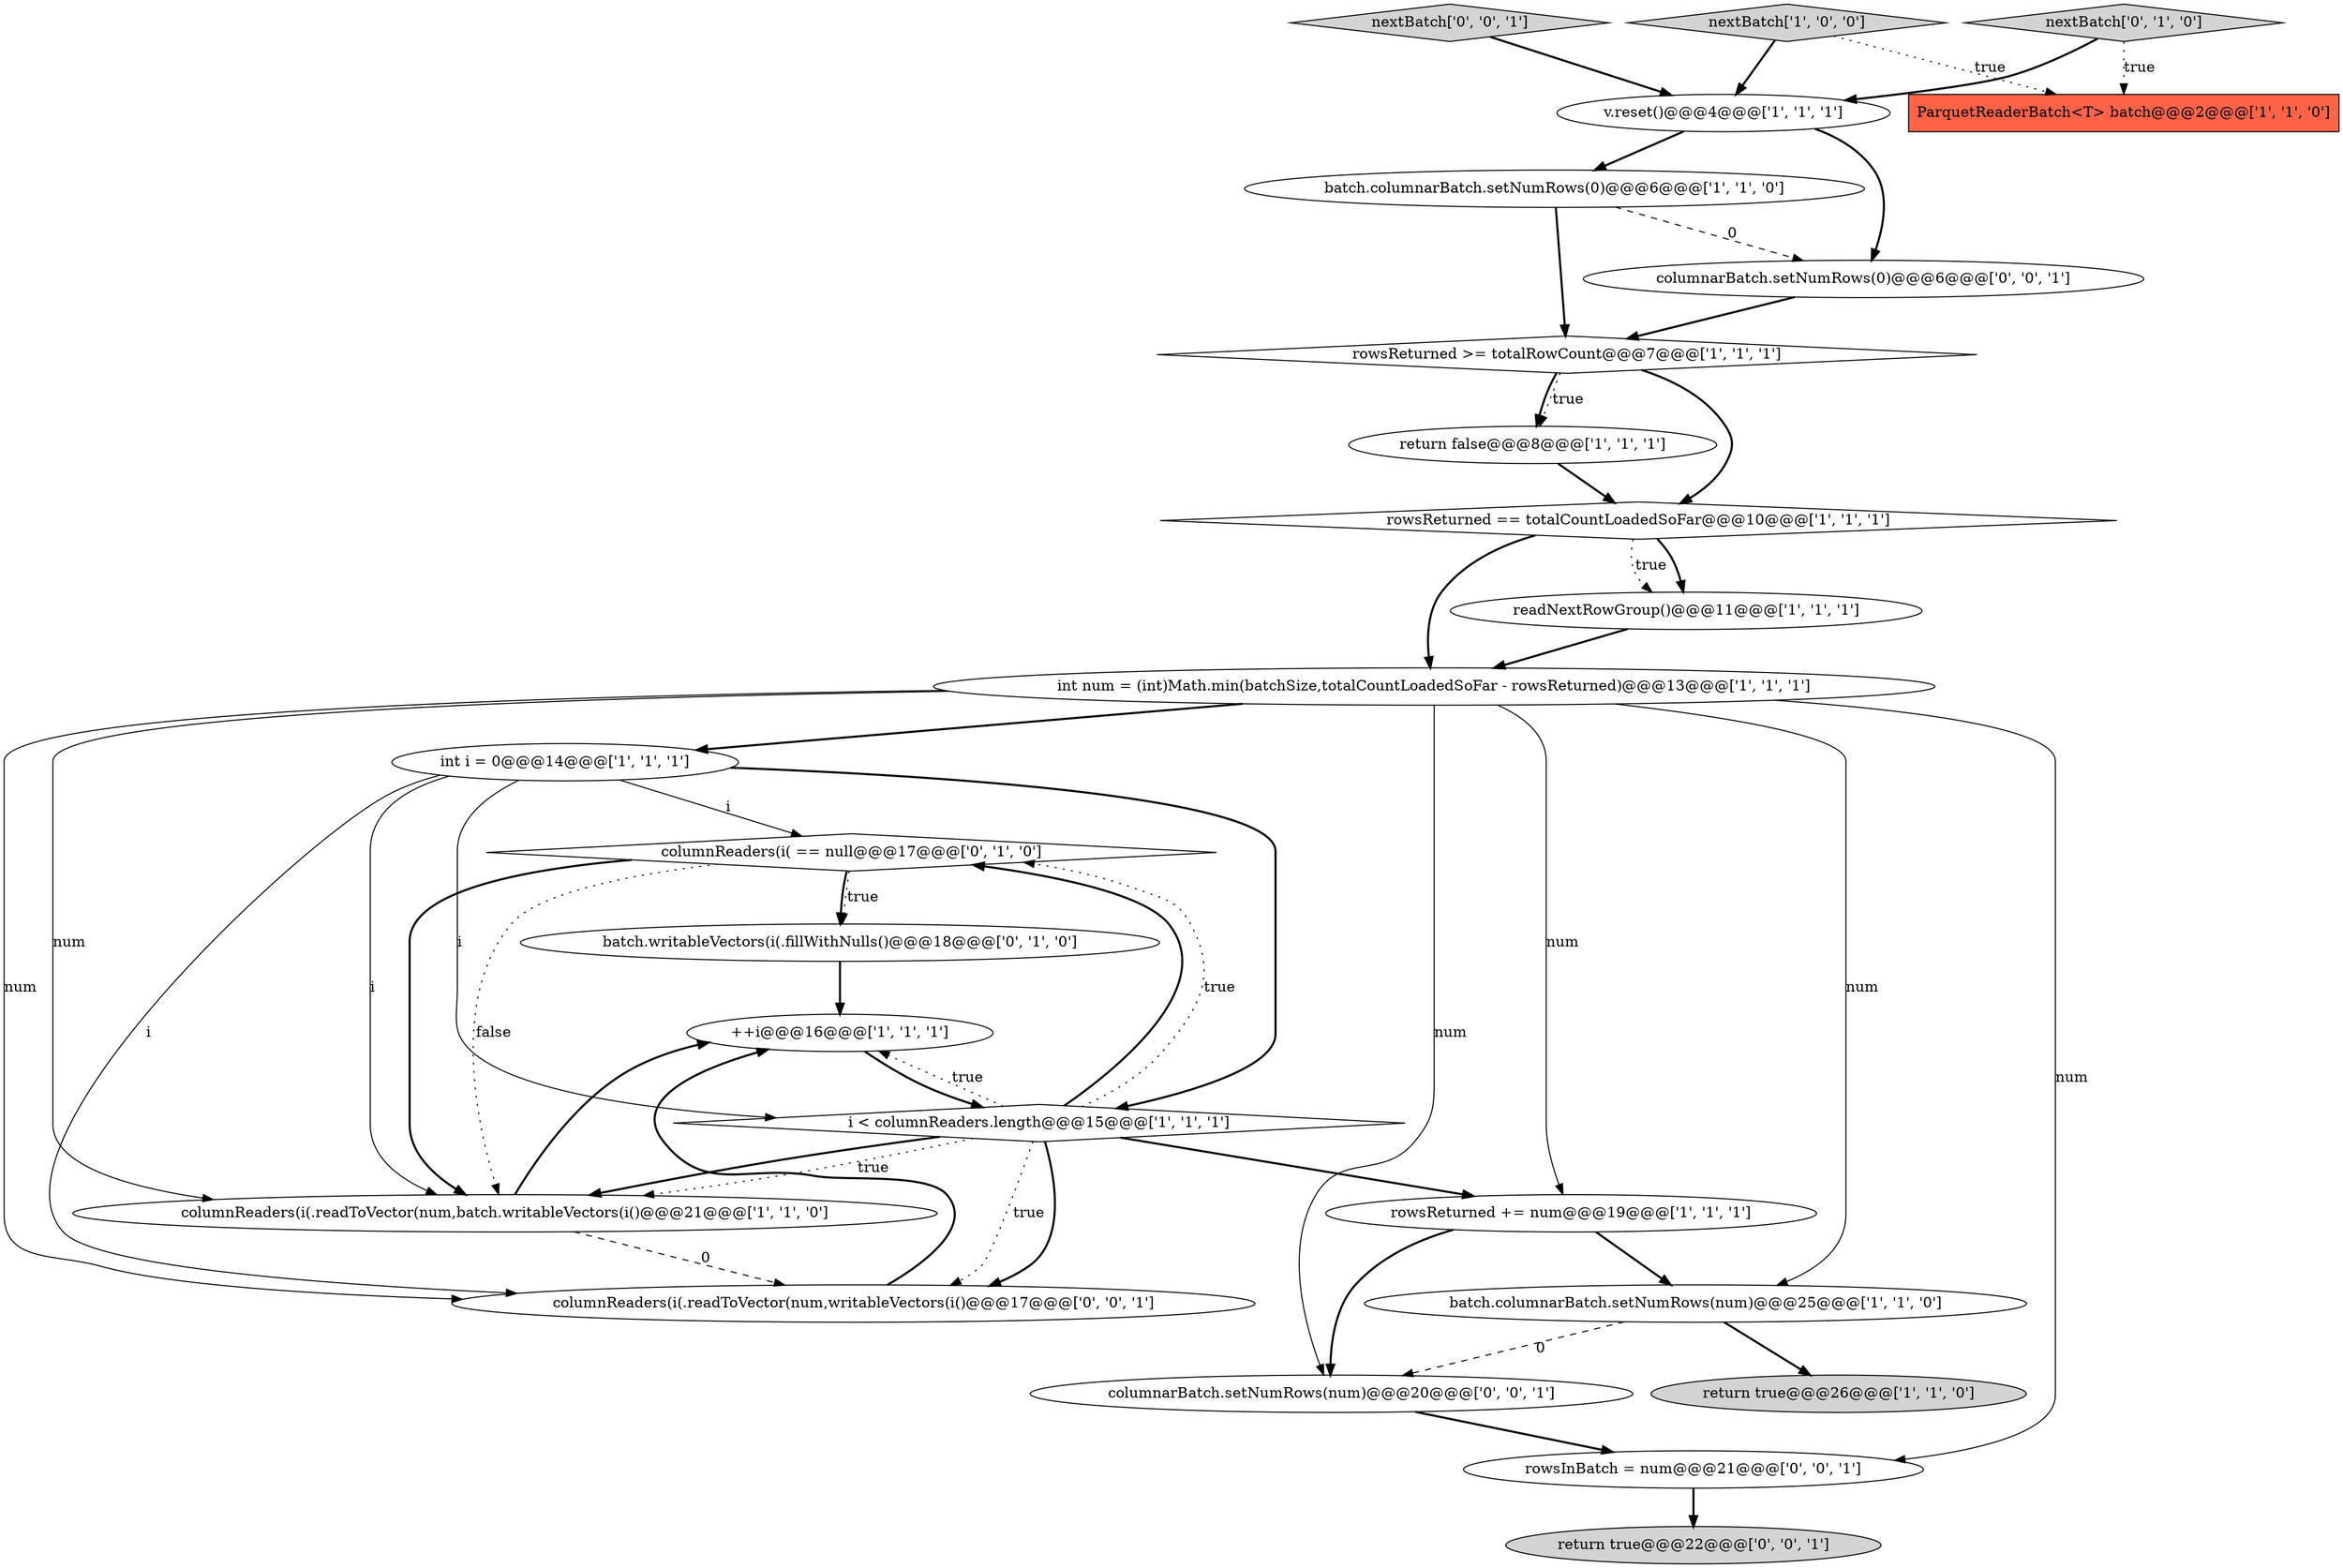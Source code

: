 digraph {
19 [style = filled, label = "nextBatch['0', '0', '1']", fillcolor = lightgray, shape = diamond image = "AAA0AAABBB3BBB"];
0 [style = filled, label = "v.reset()@@@4@@@['1', '1', '1']", fillcolor = white, shape = ellipse image = "AAA0AAABBB1BBB"];
3 [style = filled, label = "batch.columnarBatch.setNumRows(0)@@@6@@@['1', '1', '0']", fillcolor = white, shape = ellipse image = "AAA0AAABBB1BBB"];
6 [style = filled, label = "int i = 0@@@14@@@['1', '1', '1']", fillcolor = white, shape = ellipse image = "AAA0AAABBB1BBB"];
8 [style = filled, label = "ParquetReaderBatch<T> batch@@@2@@@['1', '1', '0']", fillcolor = tomato, shape = box image = "AAA0AAABBB1BBB"];
16 [style = filled, label = "columnReaders(i( == null@@@17@@@['0', '1', '0']", fillcolor = white, shape = diamond image = "AAA1AAABBB2BBB"];
20 [style = filled, label = "columnarBatch.setNumRows(0)@@@6@@@['0', '0', '1']", fillcolor = white, shape = ellipse image = "AAA0AAABBB3BBB"];
23 [style = filled, label = "return true@@@22@@@['0', '0', '1']", fillcolor = lightgray, shape = ellipse image = "AAA0AAABBB3BBB"];
18 [style = filled, label = "batch.writableVectors(i(.fillWithNulls()@@@18@@@['0', '1', '0']", fillcolor = white, shape = ellipse image = "AAA1AAABBB2BBB"];
17 [style = filled, label = "nextBatch['0', '1', '0']", fillcolor = lightgray, shape = diamond image = "AAA0AAABBB2BBB"];
15 [style = filled, label = "int num = (int)Math.min(batchSize,totalCountLoadedSoFar - rowsReturned)@@@13@@@['1', '1', '1']", fillcolor = white, shape = ellipse image = "AAA0AAABBB1BBB"];
10 [style = filled, label = "i < columnReaders.length@@@15@@@['1', '1', '1']", fillcolor = white, shape = diamond image = "AAA0AAABBB1BBB"];
4 [style = filled, label = "return true@@@26@@@['1', '1', '0']", fillcolor = lightgray, shape = ellipse image = "AAA0AAABBB1BBB"];
22 [style = filled, label = "rowsInBatch = num@@@21@@@['0', '0', '1']", fillcolor = white, shape = ellipse image = "AAA0AAABBB3BBB"];
7 [style = filled, label = "columnReaders(i(.readToVector(num,batch.writableVectors(i()@@@21@@@['1', '1', '0']", fillcolor = white, shape = ellipse image = "AAA0AAABBB1BBB"];
1 [style = filled, label = "rowsReturned == totalCountLoadedSoFar@@@10@@@['1', '1', '1']", fillcolor = white, shape = diamond image = "AAA0AAABBB1BBB"];
14 [style = filled, label = "readNextRowGroup()@@@11@@@['1', '1', '1']", fillcolor = white, shape = ellipse image = "AAA0AAABBB1BBB"];
5 [style = filled, label = "nextBatch['1', '0', '0']", fillcolor = lightgray, shape = diamond image = "AAA0AAABBB1BBB"];
11 [style = filled, label = "return false@@@8@@@['1', '1', '1']", fillcolor = white, shape = ellipse image = "AAA0AAABBB1BBB"];
13 [style = filled, label = "rowsReturned >= totalRowCount@@@7@@@['1', '1', '1']", fillcolor = white, shape = diamond image = "AAA0AAABBB1BBB"];
12 [style = filled, label = "++i@@@16@@@['1', '1', '1']", fillcolor = white, shape = ellipse image = "AAA0AAABBB1BBB"];
9 [style = filled, label = "rowsReturned += num@@@19@@@['1', '1', '1']", fillcolor = white, shape = ellipse image = "AAA0AAABBB1BBB"];
2 [style = filled, label = "batch.columnarBatch.setNumRows(num)@@@25@@@['1', '1', '0']", fillcolor = white, shape = ellipse image = "AAA0AAABBB1BBB"];
24 [style = filled, label = "columnarBatch.setNumRows(num)@@@20@@@['0', '0', '1']", fillcolor = white, shape = ellipse image = "AAA0AAABBB3BBB"];
21 [style = filled, label = "columnReaders(i(.readToVector(num,writableVectors(i()@@@17@@@['0', '0', '1']", fillcolor = white, shape = ellipse image = "AAA0AAABBB3BBB"];
10->16 [style = bold, label=""];
5->8 [style = dotted, label="true"];
15->2 [style = solid, label="num"];
3->20 [style = dashed, label="0"];
10->21 [style = bold, label=""];
2->4 [style = bold, label=""];
15->22 [style = solid, label="num"];
10->12 [style = dotted, label="true"];
16->18 [style = bold, label=""];
10->9 [style = bold, label=""];
16->18 [style = dotted, label="true"];
13->11 [style = dotted, label="true"];
9->2 [style = bold, label=""];
15->9 [style = solid, label="num"];
6->7 [style = solid, label="i"];
6->10 [style = solid, label="i"];
11->1 [style = bold, label=""];
19->0 [style = bold, label=""];
0->3 [style = bold, label=""];
6->16 [style = solid, label="i"];
10->7 [style = dotted, label="true"];
1->14 [style = bold, label=""];
3->13 [style = bold, label=""];
6->21 [style = solid, label="i"];
15->6 [style = bold, label=""];
21->12 [style = bold, label=""];
24->22 [style = bold, label=""];
10->16 [style = dotted, label="true"];
6->10 [style = bold, label=""];
12->10 [style = bold, label=""];
0->20 [style = bold, label=""];
10->7 [style = bold, label=""];
13->11 [style = bold, label=""];
5->0 [style = bold, label=""];
20->13 [style = bold, label=""];
7->12 [style = bold, label=""];
9->24 [style = bold, label=""];
7->21 [style = dashed, label="0"];
2->24 [style = dashed, label="0"];
17->8 [style = dotted, label="true"];
1->15 [style = bold, label=""];
16->7 [style = dotted, label="false"];
13->1 [style = bold, label=""];
16->7 [style = bold, label=""];
1->14 [style = dotted, label="true"];
10->21 [style = dotted, label="true"];
18->12 [style = bold, label=""];
22->23 [style = bold, label=""];
15->21 [style = solid, label="num"];
14->15 [style = bold, label=""];
15->24 [style = solid, label="num"];
17->0 [style = bold, label=""];
15->7 [style = solid, label="num"];
}
